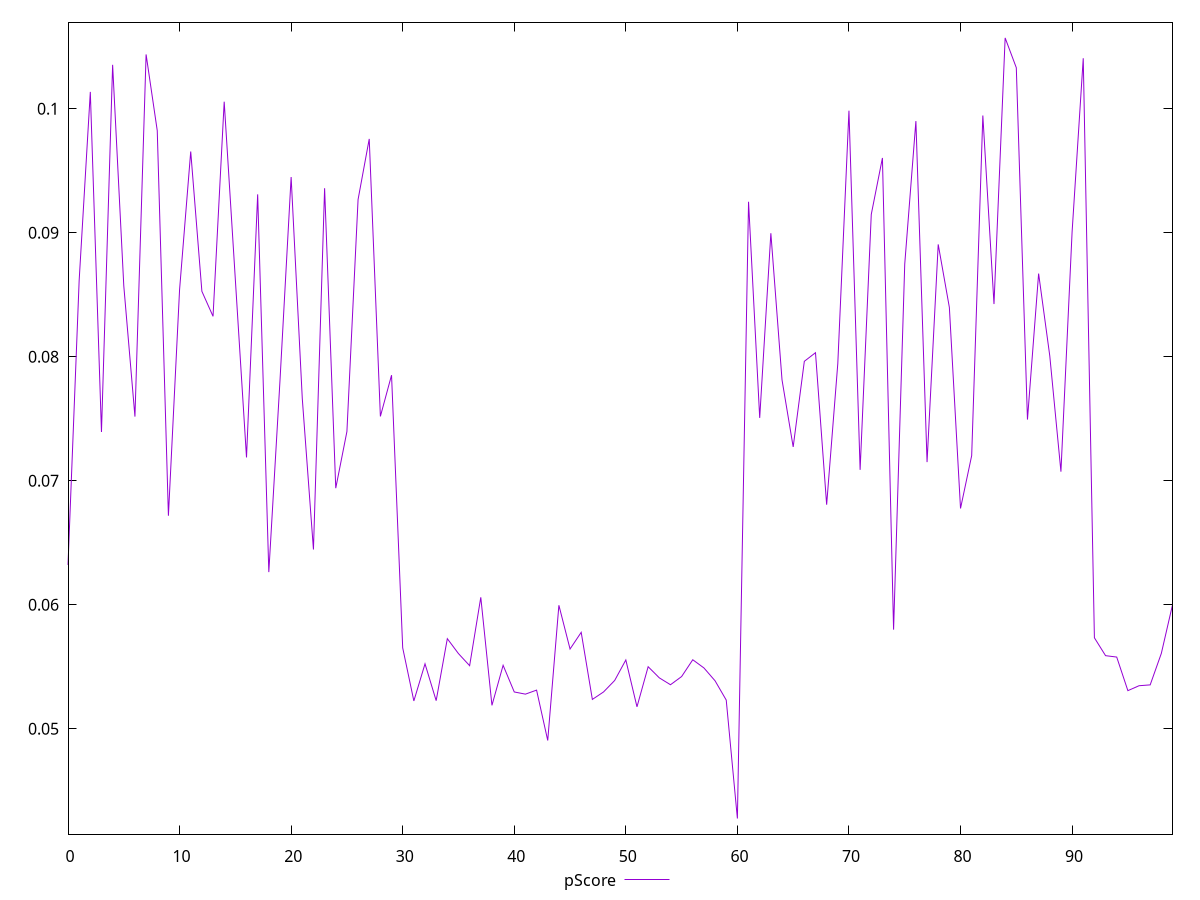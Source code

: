 reset

$pScore <<EOF
0 0.06321571125039072
1 0.08615644412456402
2 0.10136489118112985
3 0.07393614681914729
4 0.10354880591367205
5 0.08572544922975195
6 0.07517806035647157
7 0.10438779904616319
8 0.09824172567951567
9 0.06718260869366138
10 0.08540977777165082
11 0.09656113047995313
12 0.08528268768110758
13 0.08326404215649108
14 0.10057554824278986
15 0.0862123940840277
16 0.07188245779278868
17 0.09310155715090229
18 0.06263742004206468
19 0.0780718226826761
20 0.09449955833317042
21 0.07662994199055218
22 0.06446082061278086
23 0.09359802170803111
24 0.06940527943058872
25 0.07397405447218469
26 0.09268439677676443
27 0.09757457563836397
28 0.07519427539520607
29 0.07852023087307636
30 0.05652778451151241
31 0.05224606296849016
32 0.05524017386713198
33 0.05226870750064899
34 0.05726748975994822
35 0.05606201660645721
36 0.05508981658772938
37 0.06060406484315489
38 0.05189013617951593
39 0.05512111233392636
40 0.05297047962337276
41 0.05279524127079421
42 0.05311952344594961
43 0.04905791223114664
44 0.05996308344208662
45 0.056434502982148194
46 0.05777965369075877
47 0.05236942419192764
48 0.052970284290241976
49 0.05389746668194545
50 0.0555506497009956
51 0.05177098111974532
52 0.05500672934177764
53 0.05410895583941644
54 0.05355332041308303
55 0.05421343059041245
56 0.05556781623023077
57 0.05490784095540591
58 0.053869172229769446
59 0.05231552004326201
60 0.04276349143649072
61 0.09250667274625146
62 0.07507189957692334
63 0.08996743686826969
64 0.07814224114870416
65 0.07273170275731405
66 0.0796400105651559
67 0.08033251116153728
68 0.06807168037272127
69 0.07945664420120463
70 0.09985244935170018
71 0.0708847736655282
72 0.09148615859416542
73 0.09603857770060648
74 0.05799493038804343
75 0.08747854325760168
76 0.09901217715594424
77 0.07151034549204055
78 0.08906772090136233
79 0.08398303165150378
80 0.06777044531349152
81 0.07203454101321888
82 0.09946143500285476
83 0.08425491457844408
84 0.10572085430592137
85 0.1033162381087186
86 0.07494101634213735
87 0.08671424591785515
88 0.08007667610477931
89 0.07073708587461336
90 0.09005728693111503
91 0.10408025508666974
92 0.05733944524934009
93 0.05589772654337405
94 0.05578525973206805
95 0.05307663145796082
96 0.0534732361561252
97 0.053541460688109
98 0.05608348779229777
99 0.059994084633272105
EOF

set key outside below
set xrange [0:99]
set yrange [0.04150434417910211:0.10698000156330999]
set trange [0.04150434417910211:0.10698000156330999]
set terminal svg size 640, 500 enhanced background rgb 'white'
set output "reprap/interactive/samples/pages+cached+noexternal/pScore/values.svg"

plot $pScore title "pScore" with line

reset
